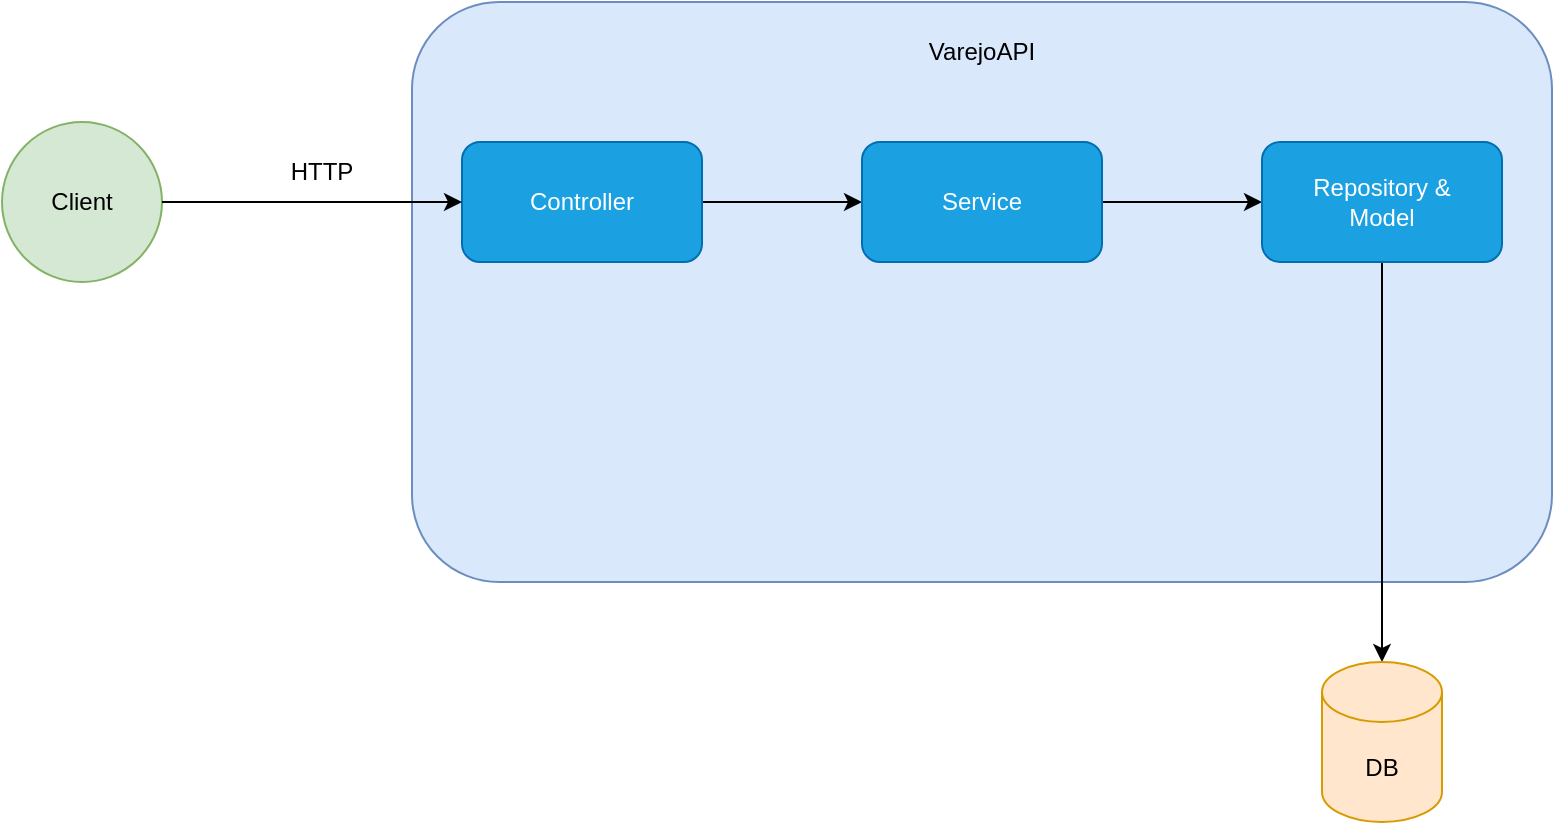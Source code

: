 <mxfile version="24.4.8" type="device">
  <diagram name="Page-1" id="lmv7f6WhMJnBUnH0ad_e">
    <mxGraphModel dx="1927" dy="1110" grid="1" gridSize="10" guides="1" tooltips="1" connect="1" arrows="1" fold="1" page="1" pageScale="1" pageWidth="850" pageHeight="1100" math="0" shadow="0">
      <root>
        <mxCell id="0" />
        <mxCell id="1" parent="0" />
        <mxCell id="QESxKMJvNthO_rB10rwq-13" value="" style="rounded=1;whiteSpace=wrap;html=1;fillColor=#dae8fc;strokeColor=#6c8ebf;" parent="1" vertex="1">
          <mxGeometry x="215" y="380" width="570" height="290" as="geometry" />
        </mxCell>
        <mxCell id="QESxKMJvNthO_rB10rwq-1" value="Client" style="ellipse;whiteSpace=wrap;html=1;aspect=fixed;fillColor=#d5e8d4;strokeColor=#82b366;" parent="1" vertex="1">
          <mxGeometry x="10" y="440" width="80" height="80" as="geometry" />
        </mxCell>
        <mxCell id="QESxKMJvNthO_rB10rwq-10" style="edgeStyle=orthogonalEdgeStyle;rounded=0;orthogonalLoop=1;jettySize=auto;html=1;entryX=0;entryY=0.5;entryDx=0;entryDy=0;" parent="1" source="QESxKMJvNthO_rB10rwq-2" target="QESxKMJvNthO_rB10rwq-3" edge="1">
          <mxGeometry relative="1" as="geometry" />
        </mxCell>
        <mxCell id="QESxKMJvNthO_rB10rwq-2" value="Controller" style="rounded=1;whiteSpace=wrap;html=1;fillColor=#1ba1e2;strokeColor=#006EAF;fontColor=#ffffff;" parent="1" vertex="1">
          <mxGeometry x="240" y="450" width="120" height="60" as="geometry" />
        </mxCell>
        <mxCell id="QESxKMJvNthO_rB10rwq-11" style="edgeStyle=orthogonalEdgeStyle;rounded=0;orthogonalLoop=1;jettySize=auto;html=1;" parent="1" source="QESxKMJvNthO_rB10rwq-3" target="QESxKMJvNthO_rB10rwq-4" edge="1">
          <mxGeometry relative="1" as="geometry" />
        </mxCell>
        <mxCell id="QESxKMJvNthO_rB10rwq-3" value="Service" style="rounded=1;whiteSpace=wrap;html=1;fillColor=#1ba1e2;fontColor=#ffffff;strokeColor=#006EAF;" parent="1" vertex="1">
          <mxGeometry x="440" y="450" width="120" height="60" as="geometry" />
        </mxCell>
        <mxCell id="TR_u0EtfmYgKxpo_-biJ-6" style="edgeStyle=orthogonalEdgeStyle;rounded=0;orthogonalLoop=1;jettySize=auto;html=1;" edge="1" parent="1" source="QESxKMJvNthO_rB10rwq-4" target="QESxKMJvNthO_rB10rwq-6">
          <mxGeometry relative="1" as="geometry" />
        </mxCell>
        <mxCell id="QESxKMJvNthO_rB10rwq-4" value="Repository &amp;amp;&lt;br&gt;Model" style="rounded=1;whiteSpace=wrap;html=1;fillColor=#1ba1e2;fontColor=#ffffff;strokeColor=#006EAF;" parent="1" vertex="1">
          <mxGeometry x="640" y="450" width="120" height="60" as="geometry" />
        </mxCell>
        <mxCell id="QESxKMJvNthO_rB10rwq-6" value="DB" style="shape=cylinder3;whiteSpace=wrap;html=1;boundedLbl=1;backgroundOutline=1;size=15;fillColor=#ffe6cc;strokeColor=#d79b00;" parent="1" vertex="1">
          <mxGeometry x="670" y="710" width="60" height="80" as="geometry" />
        </mxCell>
        <mxCell id="QESxKMJvNthO_rB10rwq-7" value="" style="endArrow=classic;html=1;rounded=0;exitX=1;exitY=0.5;exitDx=0;exitDy=0;entryX=0;entryY=0.5;entryDx=0;entryDy=0;" parent="1" source="QESxKMJvNthO_rB10rwq-1" target="QESxKMJvNthO_rB10rwq-2" edge="1">
          <mxGeometry width="50" height="50" relative="1" as="geometry">
            <mxPoint x="510" y="630" as="sourcePoint" />
            <mxPoint x="560" y="580" as="targetPoint" />
          </mxGeometry>
        </mxCell>
        <mxCell id="QESxKMJvNthO_rB10rwq-9" value="HTTP" style="text;html=1;align=center;verticalAlign=middle;whiteSpace=wrap;rounded=0;" parent="1" vertex="1">
          <mxGeometry x="140" y="450" width="60" height="30" as="geometry" />
        </mxCell>
        <mxCell id="QESxKMJvNthO_rB10rwq-14" value="VarejoAPI" style="text;html=1;align=center;verticalAlign=middle;whiteSpace=wrap;rounded=0;" parent="1" vertex="1">
          <mxGeometry x="470" y="390" width="60" height="30" as="geometry" />
        </mxCell>
      </root>
    </mxGraphModel>
  </diagram>
</mxfile>
